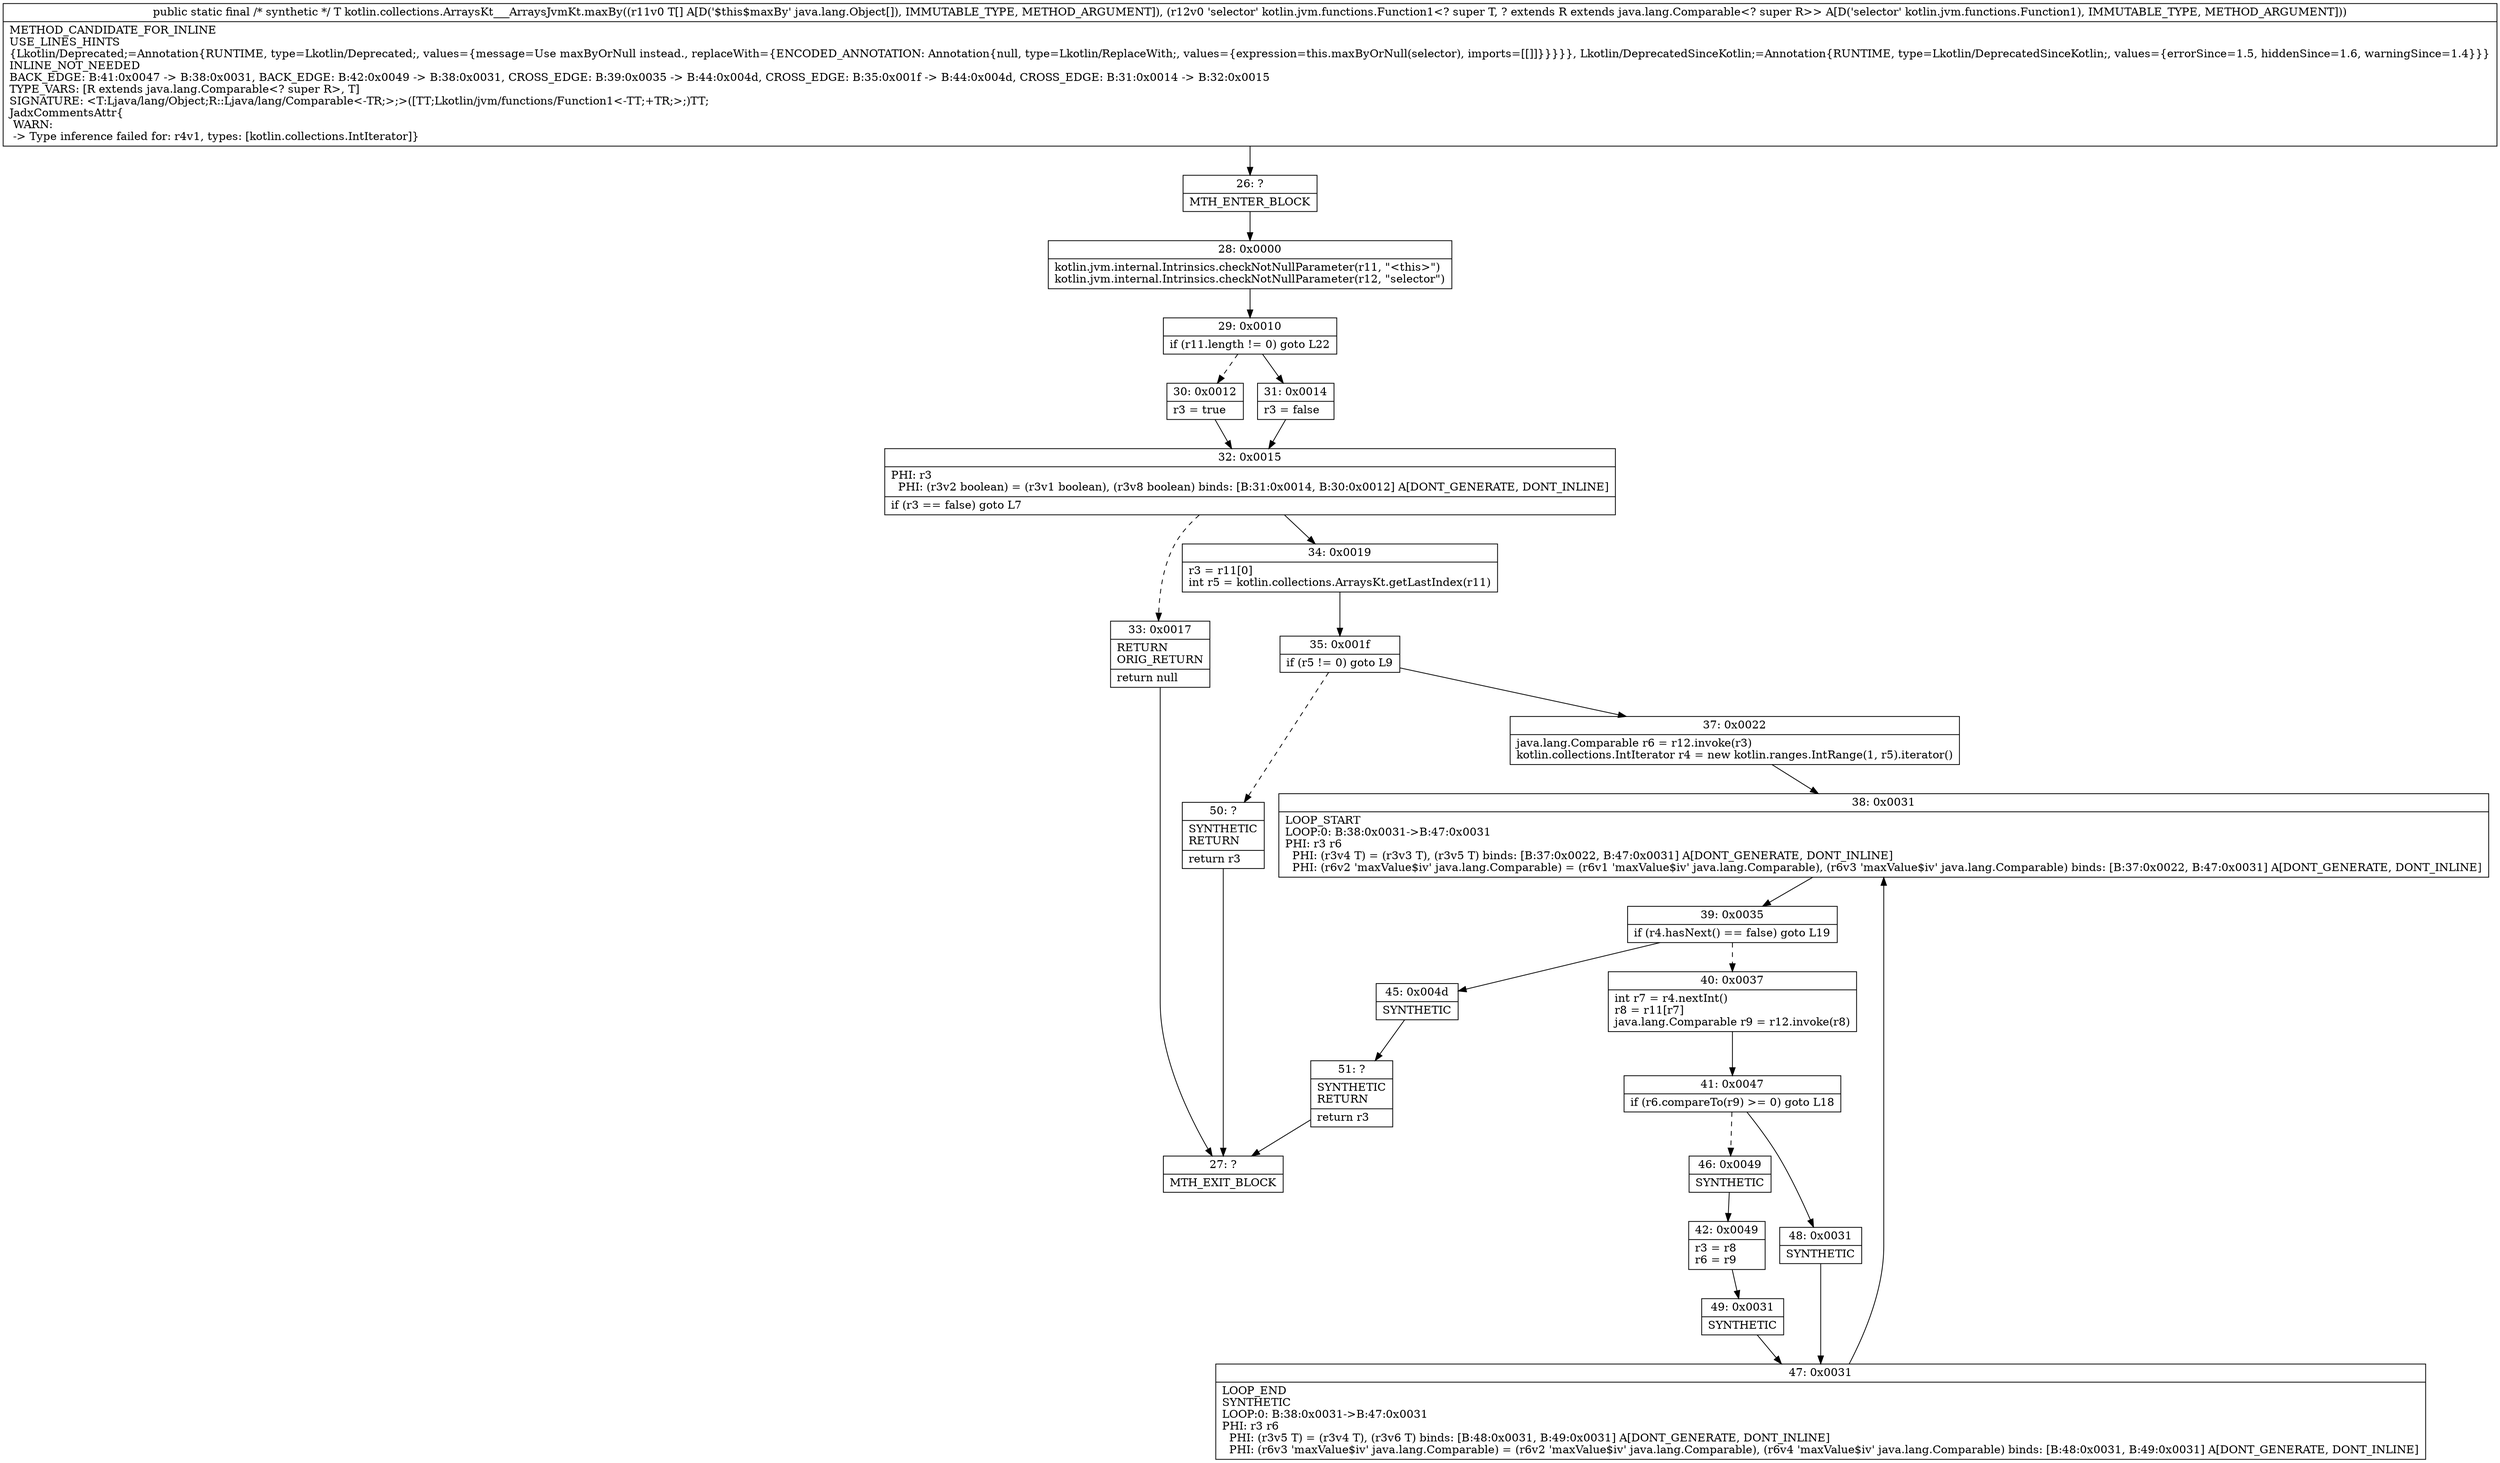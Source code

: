 digraph "CFG forkotlin.collections.ArraysKt___ArraysJvmKt.maxBy([Ljava\/lang\/Object;Lkotlin\/jvm\/functions\/Function1;)Ljava\/lang\/Object;" {
Node_26 [shape=record,label="{26\:\ ?|MTH_ENTER_BLOCK\l}"];
Node_28 [shape=record,label="{28\:\ 0x0000|kotlin.jvm.internal.Intrinsics.checkNotNullParameter(r11, \"\<this\>\")\lkotlin.jvm.internal.Intrinsics.checkNotNullParameter(r12, \"selector\")\l}"];
Node_29 [shape=record,label="{29\:\ 0x0010|if (r11.length != 0) goto L22\l}"];
Node_30 [shape=record,label="{30\:\ 0x0012|r3 = true\l}"];
Node_32 [shape=record,label="{32\:\ 0x0015|PHI: r3 \l  PHI: (r3v2 boolean) = (r3v1 boolean), (r3v8 boolean) binds: [B:31:0x0014, B:30:0x0012] A[DONT_GENERATE, DONT_INLINE]\l|if (r3 == false) goto L7\l}"];
Node_33 [shape=record,label="{33\:\ 0x0017|RETURN\lORIG_RETURN\l|return null\l}"];
Node_27 [shape=record,label="{27\:\ ?|MTH_EXIT_BLOCK\l}"];
Node_34 [shape=record,label="{34\:\ 0x0019|r3 = r11[0]\lint r5 = kotlin.collections.ArraysKt.getLastIndex(r11)\l}"];
Node_35 [shape=record,label="{35\:\ 0x001f|if (r5 != 0) goto L9\l}"];
Node_37 [shape=record,label="{37\:\ 0x0022|java.lang.Comparable r6 = r12.invoke(r3)\lkotlin.collections.IntIterator r4 = new kotlin.ranges.IntRange(1, r5).iterator()\l}"];
Node_38 [shape=record,label="{38\:\ 0x0031|LOOP_START\lLOOP:0: B:38:0x0031\-\>B:47:0x0031\lPHI: r3 r6 \l  PHI: (r3v4 T) = (r3v3 T), (r3v5 T) binds: [B:37:0x0022, B:47:0x0031] A[DONT_GENERATE, DONT_INLINE]\l  PHI: (r6v2 'maxValue$iv' java.lang.Comparable) = (r6v1 'maxValue$iv' java.lang.Comparable), (r6v3 'maxValue$iv' java.lang.Comparable) binds: [B:37:0x0022, B:47:0x0031] A[DONT_GENERATE, DONT_INLINE]\l}"];
Node_39 [shape=record,label="{39\:\ 0x0035|if (r4.hasNext() == false) goto L19\l}"];
Node_40 [shape=record,label="{40\:\ 0x0037|int r7 = r4.nextInt()\lr8 = r11[r7]\ljava.lang.Comparable r9 = r12.invoke(r8)\l}"];
Node_41 [shape=record,label="{41\:\ 0x0047|if (r6.compareTo(r9) \>= 0) goto L18\l}"];
Node_46 [shape=record,label="{46\:\ 0x0049|SYNTHETIC\l}"];
Node_42 [shape=record,label="{42\:\ 0x0049|r3 = r8\lr6 = r9\l}"];
Node_49 [shape=record,label="{49\:\ 0x0031|SYNTHETIC\l}"];
Node_47 [shape=record,label="{47\:\ 0x0031|LOOP_END\lSYNTHETIC\lLOOP:0: B:38:0x0031\-\>B:47:0x0031\lPHI: r3 r6 \l  PHI: (r3v5 T) = (r3v4 T), (r3v6 T) binds: [B:48:0x0031, B:49:0x0031] A[DONT_GENERATE, DONT_INLINE]\l  PHI: (r6v3 'maxValue$iv' java.lang.Comparable) = (r6v2 'maxValue$iv' java.lang.Comparable), (r6v4 'maxValue$iv' java.lang.Comparable) binds: [B:48:0x0031, B:49:0x0031] A[DONT_GENERATE, DONT_INLINE]\l}"];
Node_48 [shape=record,label="{48\:\ 0x0031|SYNTHETIC\l}"];
Node_45 [shape=record,label="{45\:\ 0x004d|SYNTHETIC\l}"];
Node_51 [shape=record,label="{51\:\ ?|SYNTHETIC\lRETURN\l|return r3\l}"];
Node_50 [shape=record,label="{50\:\ ?|SYNTHETIC\lRETURN\l|return r3\l}"];
Node_31 [shape=record,label="{31\:\ 0x0014|r3 = false\l}"];
MethodNode[shape=record,label="{public static final \/* synthetic *\/ T kotlin.collections.ArraysKt___ArraysJvmKt.maxBy((r11v0 T[] A[D('$this$maxBy' java.lang.Object[]), IMMUTABLE_TYPE, METHOD_ARGUMENT]), (r12v0 'selector' kotlin.jvm.functions.Function1\<? super T, ? extends R extends java.lang.Comparable\<? super R\>\> A[D('selector' kotlin.jvm.functions.Function1), IMMUTABLE_TYPE, METHOD_ARGUMENT]))  | METHOD_CANDIDATE_FOR_INLINE\lUSE_LINES_HINTS\l\{Lkotlin\/Deprecated;=Annotation\{RUNTIME, type=Lkotlin\/Deprecated;, values=\{message=Use maxByOrNull instead., replaceWith=\{ENCODED_ANNOTATION: Annotation\{null, type=Lkotlin\/ReplaceWith;, values=\{expression=this.maxByOrNull(selector), imports=[[]]\}\}\}\}\}, Lkotlin\/DeprecatedSinceKotlin;=Annotation\{RUNTIME, type=Lkotlin\/DeprecatedSinceKotlin;, values=\{errorSince=1.5, hiddenSince=1.6, warningSince=1.4\}\}\}\lINLINE_NOT_NEEDED\lBACK_EDGE: B:41:0x0047 \-\> B:38:0x0031, BACK_EDGE: B:42:0x0049 \-\> B:38:0x0031, CROSS_EDGE: B:39:0x0035 \-\> B:44:0x004d, CROSS_EDGE: B:35:0x001f \-\> B:44:0x004d, CROSS_EDGE: B:31:0x0014 \-\> B:32:0x0015\lTYPE_VARS: [R extends java.lang.Comparable\<? super R\>, T]\lSIGNATURE: \<T:Ljava\/lang\/Object;R::Ljava\/lang\/Comparable\<\-TR;\>;\>([TT;Lkotlin\/jvm\/functions\/Function1\<\-TT;+TR;\>;)TT;\lJadxCommentsAttr\{\l WARN: \l \-\> Type inference failed for: r4v1, types: [kotlin.collections.IntIterator]\}\l}"];
MethodNode -> Node_26;Node_26 -> Node_28;
Node_28 -> Node_29;
Node_29 -> Node_30[style=dashed];
Node_29 -> Node_31;
Node_30 -> Node_32;
Node_32 -> Node_33[style=dashed];
Node_32 -> Node_34;
Node_33 -> Node_27;
Node_34 -> Node_35;
Node_35 -> Node_37;
Node_35 -> Node_50[style=dashed];
Node_37 -> Node_38;
Node_38 -> Node_39;
Node_39 -> Node_40[style=dashed];
Node_39 -> Node_45;
Node_40 -> Node_41;
Node_41 -> Node_46[style=dashed];
Node_41 -> Node_48;
Node_46 -> Node_42;
Node_42 -> Node_49;
Node_49 -> Node_47;
Node_47 -> Node_38;
Node_48 -> Node_47;
Node_45 -> Node_51;
Node_51 -> Node_27;
Node_50 -> Node_27;
Node_31 -> Node_32;
}

